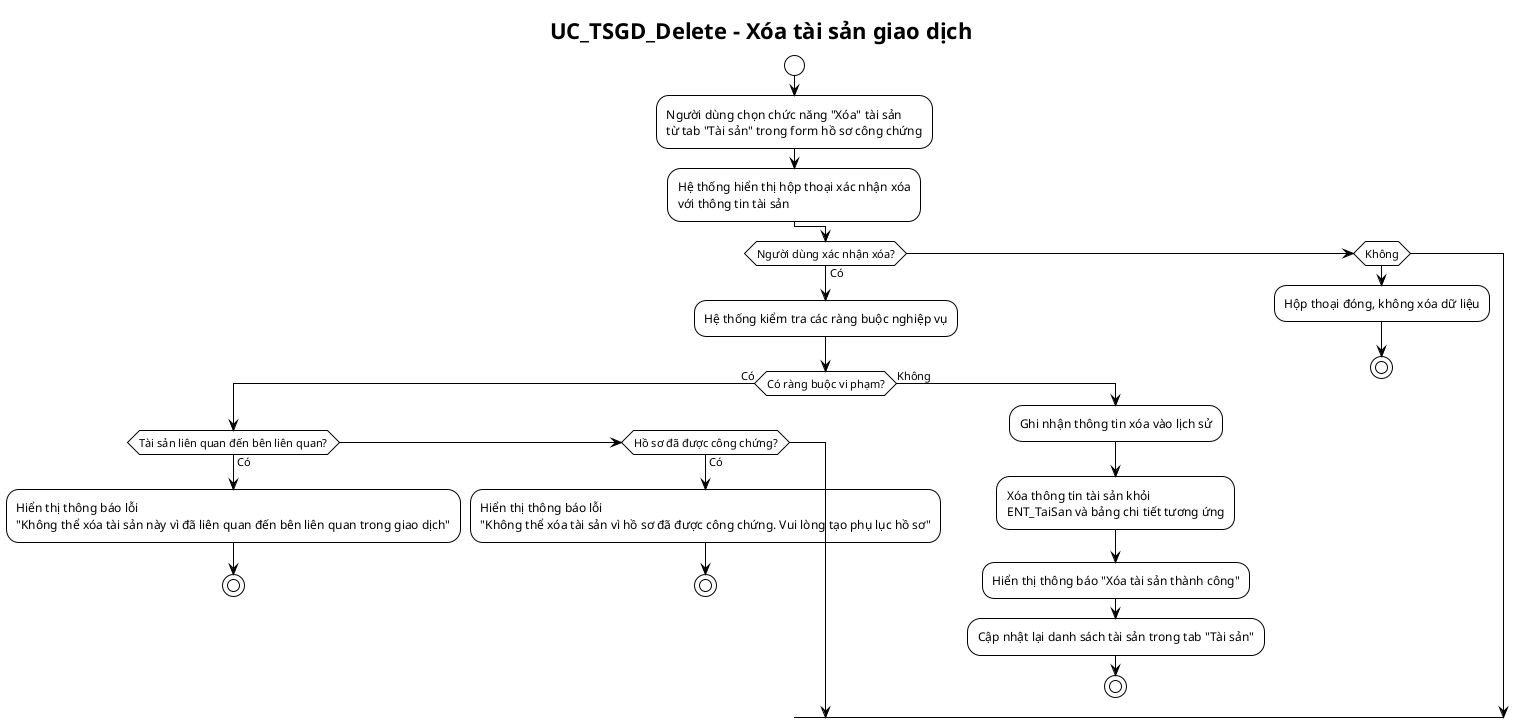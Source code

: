 @startuml DeleteAssetActivityDiagram
!theme plain
title UC_TSGD_Delete - Xóa tài sản giao dịch

start
:Người dùng chọn chức năng "Xóa" tài sản
từ tab "Tài sản" trong form hồ sơ công chứng;
:Hệ thống hiển thị hộp thoại xác nhận xóa
với thông tin tài sản;

if (Người dùng xác nhận xóa?) then (Có)
  :Hệ thống kiểm tra các ràng buộc nghiệp vụ;
  
  if (Có ràng buộc vi phạm?) then (Có)
    if (Tài sản liên quan đến bên liên quan?) then (Có)
      :Hiển thị thông báo lỗi 
      "Không thể xóa tài sản này vì đã liên quan đến bên liên quan trong giao dịch";
      stop
    elseif (Hồ sơ đã được công chứng?) then (Có)
      :Hiển thị thông báo lỗi 
      "Không thể xóa tài sản vì hồ sơ đã được công chứng. Vui lòng tạo phụ lục hồ sơ";
      stop
    endif
  else (Không)
    :Ghi nhận thông tin xóa vào lịch sử;
    :Xóa thông tin tài sản khỏi 
    ENT_TaiSan và bảng chi tiết tương ứng;
    :Hiển thị thông báo "Xóa tài sản thành công";
    :Cập nhật lại danh sách tài sản trong tab "Tài sản";
    stop
  endif
elseif (Không)
  :Hộp thoại đóng, không xóa dữ liệu;
  stop
endif

@enduml
